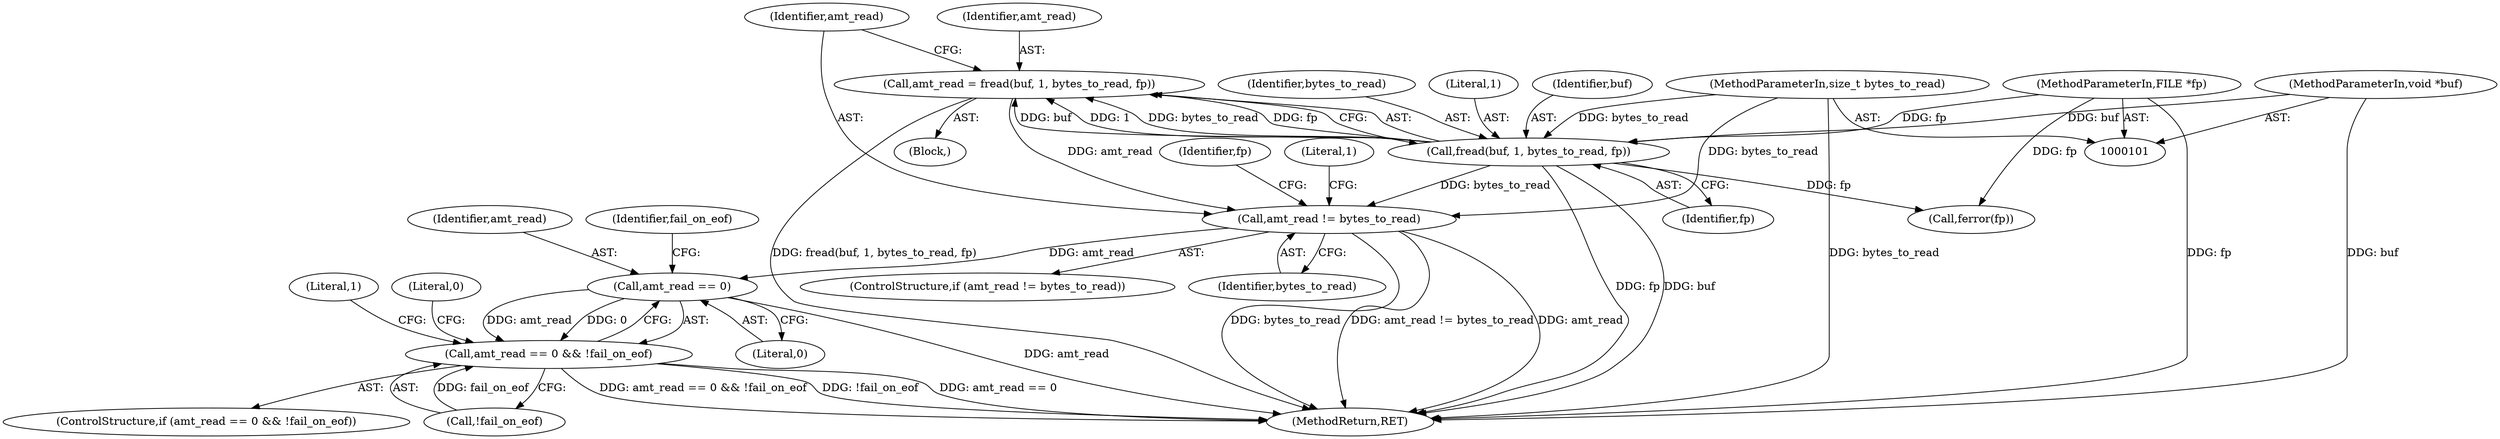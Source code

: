 digraph "0_libpcap_87d6bef033062f969e70fa40c43dfd945d5a20ab_0@API" {
"1000134" [label="(Call,amt_read == 0)"];
"1000117" [label="(Call,amt_read != bytes_to_read)"];
"1000109" [label="(Call,amt_read = fread(buf, 1, bytes_to_read, fp))"];
"1000111" [label="(Call,fread(buf, 1, bytes_to_read, fp))"];
"1000103" [label="(MethodParameterIn,void *buf)"];
"1000104" [label="(MethodParameterIn,size_t bytes_to_read)"];
"1000102" [label="(MethodParameterIn,FILE *fp)"];
"1000133" [label="(Call,amt_read == 0 && !fail_on_eof)"];
"1000116" [label="(ControlStructure,if (amt_read != bytes_to_read))"];
"1000109" [label="(Call,amt_read = fread(buf, 1, bytes_to_read, fp))"];
"1000111" [label="(Call,fread(buf, 1, bytes_to_read, fp))"];
"1000117" [label="(Call,amt_read != bytes_to_read)"];
"1000138" [label="(Identifier,fail_on_eof)"];
"1000102" [label="(MethodParameterIn,FILE *fp)"];
"1000145" [label="(Literal,1)"];
"1000114" [label="(Identifier,bytes_to_read)"];
"1000136" [label="(Literal,0)"];
"1000110" [label="(Identifier,amt_read)"];
"1000115" [label="(Identifier,fp)"];
"1000119" [label="(Identifier,bytes_to_read)"];
"1000133" [label="(Call,amt_read == 0 && !fail_on_eof)"];
"1000118" [label="(Identifier,amt_read)"];
"1000113" [label="(Literal,1)"];
"1000135" [label="(Identifier,amt_read)"];
"1000123" [label="(Identifier,fp)"];
"1000137" [label="(Call,!fail_on_eof)"];
"1000112" [label="(Identifier,buf)"];
"1000107" [label="(Block,)"];
"1000134" [label="(Call,amt_read == 0)"];
"1000122" [label="(Call,ferror(fp))"];
"1000103" [label="(MethodParameterIn,void *buf)"];
"1000143" [label="(Literal,1)"];
"1000146" [label="(MethodReturn,RET)"];
"1000104" [label="(MethodParameterIn,size_t bytes_to_read)"];
"1000132" [label="(ControlStructure,if (amt_read == 0 && !fail_on_eof))"];
"1000140" [label="(Literal,0)"];
"1000134" -> "1000133"  [label="AST: "];
"1000134" -> "1000136"  [label="CFG: "];
"1000135" -> "1000134"  [label="AST: "];
"1000136" -> "1000134"  [label="AST: "];
"1000138" -> "1000134"  [label="CFG: "];
"1000133" -> "1000134"  [label="CFG: "];
"1000134" -> "1000146"  [label="DDG: amt_read"];
"1000134" -> "1000133"  [label="DDG: amt_read"];
"1000134" -> "1000133"  [label="DDG: 0"];
"1000117" -> "1000134"  [label="DDG: amt_read"];
"1000117" -> "1000116"  [label="AST: "];
"1000117" -> "1000119"  [label="CFG: "];
"1000118" -> "1000117"  [label="AST: "];
"1000119" -> "1000117"  [label="AST: "];
"1000123" -> "1000117"  [label="CFG: "];
"1000145" -> "1000117"  [label="CFG: "];
"1000117" -> "1000146"  [label="DDG: amt_read != bytes_to_read"];
"1000117" -> "1000146"  [label="DDG: amt_read"];
"1000117" -> "1000146"  [label="DDG: bytes_to_read"];
"1000109" -> "1000117"  [label="DDG: amt_read"];
"1000111" -> "1000117"  [label="DDG: bytes_to_read"];
"1000104" -> "1000117"  [label="DDG: bytes_to_read"];
"1000109" -> "1000107"  [label="AST: "];
"1000109" -> "1000111"  [label="CFG: "];
"1000110" -> "1000109"  [label="AST: "];
"1000111" -> "1000109"  [label="AST: "];
"1000118" -> "1000109"  [label="CFG: "];
"1000109" -> "1000146"  [label="DDG: fread(buf, 1, bytes_to_read, fp)"];
"1000111" -> "1000109"  [label="DDG: buf"];
"1000111" -> "1000109"  [label="DDG: 1"];
"1000111" -> "1000109"  [label="DDG: bytes_to_read"];
"1000111" -> "1000109"  [label="DDG: fp"];
"1000111" -> "1000115"  [label="CFG: "];
"1000112" -> "1000111"  [label="AST: "];
"1000113" -> "1000111"  [label="AST: "];
"1000114" -> "1000111"  [label="AST: "];
"1000115" -> "1000111"  [label="AST: "];
"1000111" -> "1000146"  [label="DDG: fp"];
"1000111" -> "1000146"  [label="DDG: buf"];
"1000103" -> "1000111"  [label="DDG: buf"];
"1000104" -> "1000111"  [label="DDG: bytes_to_read"];
"1000102" -> "1000111"  [label="DDG: fp"];
"1000111" -> "1000122"  [label="DDG: fp"];
"1000103" -> "1000101"  [label="AST: "];
"1000103" -> "1000146"  [label="DDG: buf"];
"1000104" -> "1000101"  [label="AST: "];
"1000104" -> "1000146"  [label="DDG: bytes_to_read"];
"1000102" -> "1000101"  [label="AST: "];
"1000102" -> "1000146"  [label="DDG: fp"];
"1000102" -> "1000122"  [label="DDG: fp"];
"1000133" -> "1000132"  [label="AST: "];
"1000133" -> "1000137"  [label="CFG: "];
"1000137" -> "1000133"  [label="AST: "];
"1000140" -> "1000133"  [label="CFG: "];
"1000143" -> "1000133"  [label="CFG: "];
"1000133" -> "1000146"  [label="DDG: amt_read == 0"];
"1000133" -> "1000146"  [label="DDG: amt_read == 0 && !fail_on_eof"];
"1000133" -> "1000146"  [label="DDG: !fail_on_eof"];
"1000137" -> "1000133"  [label="DDG: fail_on_eof"];
}
